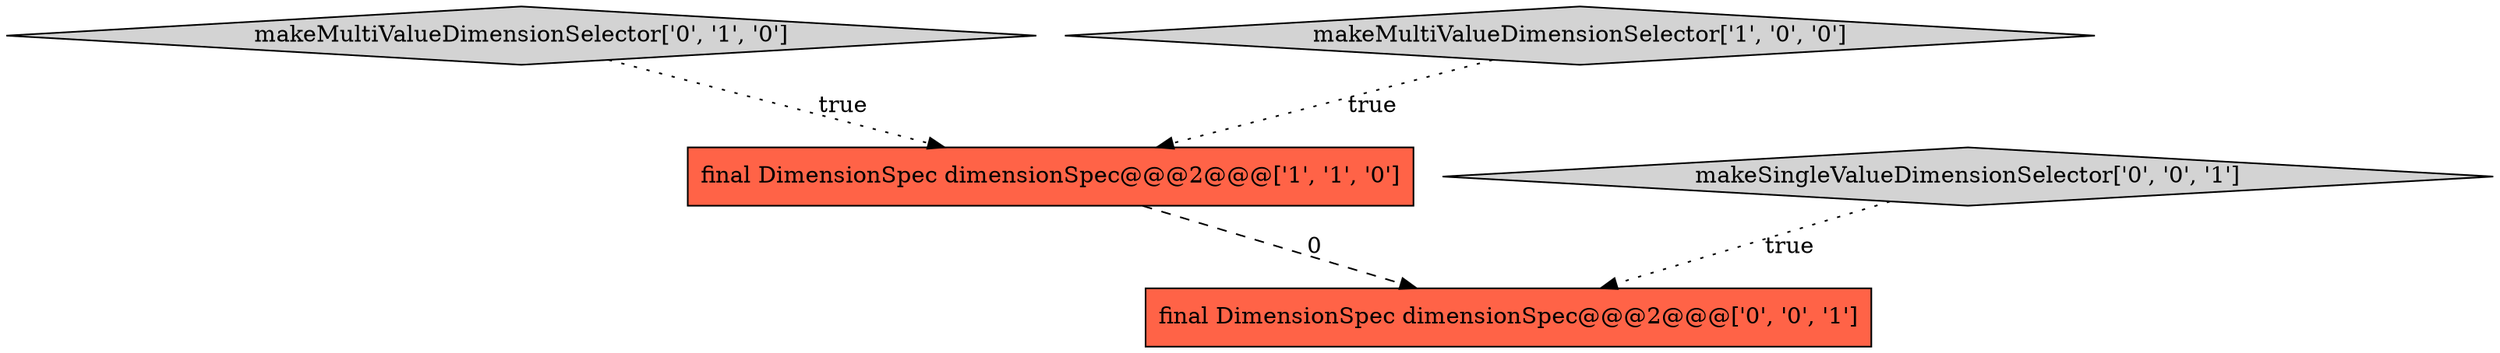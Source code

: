 digraph {
2 [style = filled, label = "makeMultiValueDimensionSelector['0', '1', '0']", fillcolor = lightgray, shape = diamond image = "AAA0AAABBB2BBB"];
0 [style = filled, label = "makeMultiValueDimensionSelector['1', '0', '0']", fillcolor = lightgray, shape = diamond image = "AAA0AAABBB1BBB"];
4 [style = filled, label = "makeSingleValueDimensionSelector['0', '0', '1']", fillcolor = lightgray, shape = diamond image = "AAA0AAABBB3BBB"];
3 [style = filled, label = "final DimensionSpec dimensionSpec@@@2@@@['0', '0', '1']", fillcolor = tomato, shape = box image = "AAA0AAABBB3BBB"];
1 [style = filled, label = "final DimensionSpec dimensionSpec@@@2@@@['1', '1', '0']", fillcolor = tomato, shape = box image = "AAA0AAABBB1BBB"];
1->3 [style = dashed, label="0"];
4->3 [style = dotted, label="true"];
2->1 [style = dotted, label="true"];
0->1 [style = dotted, label="true"];
}
